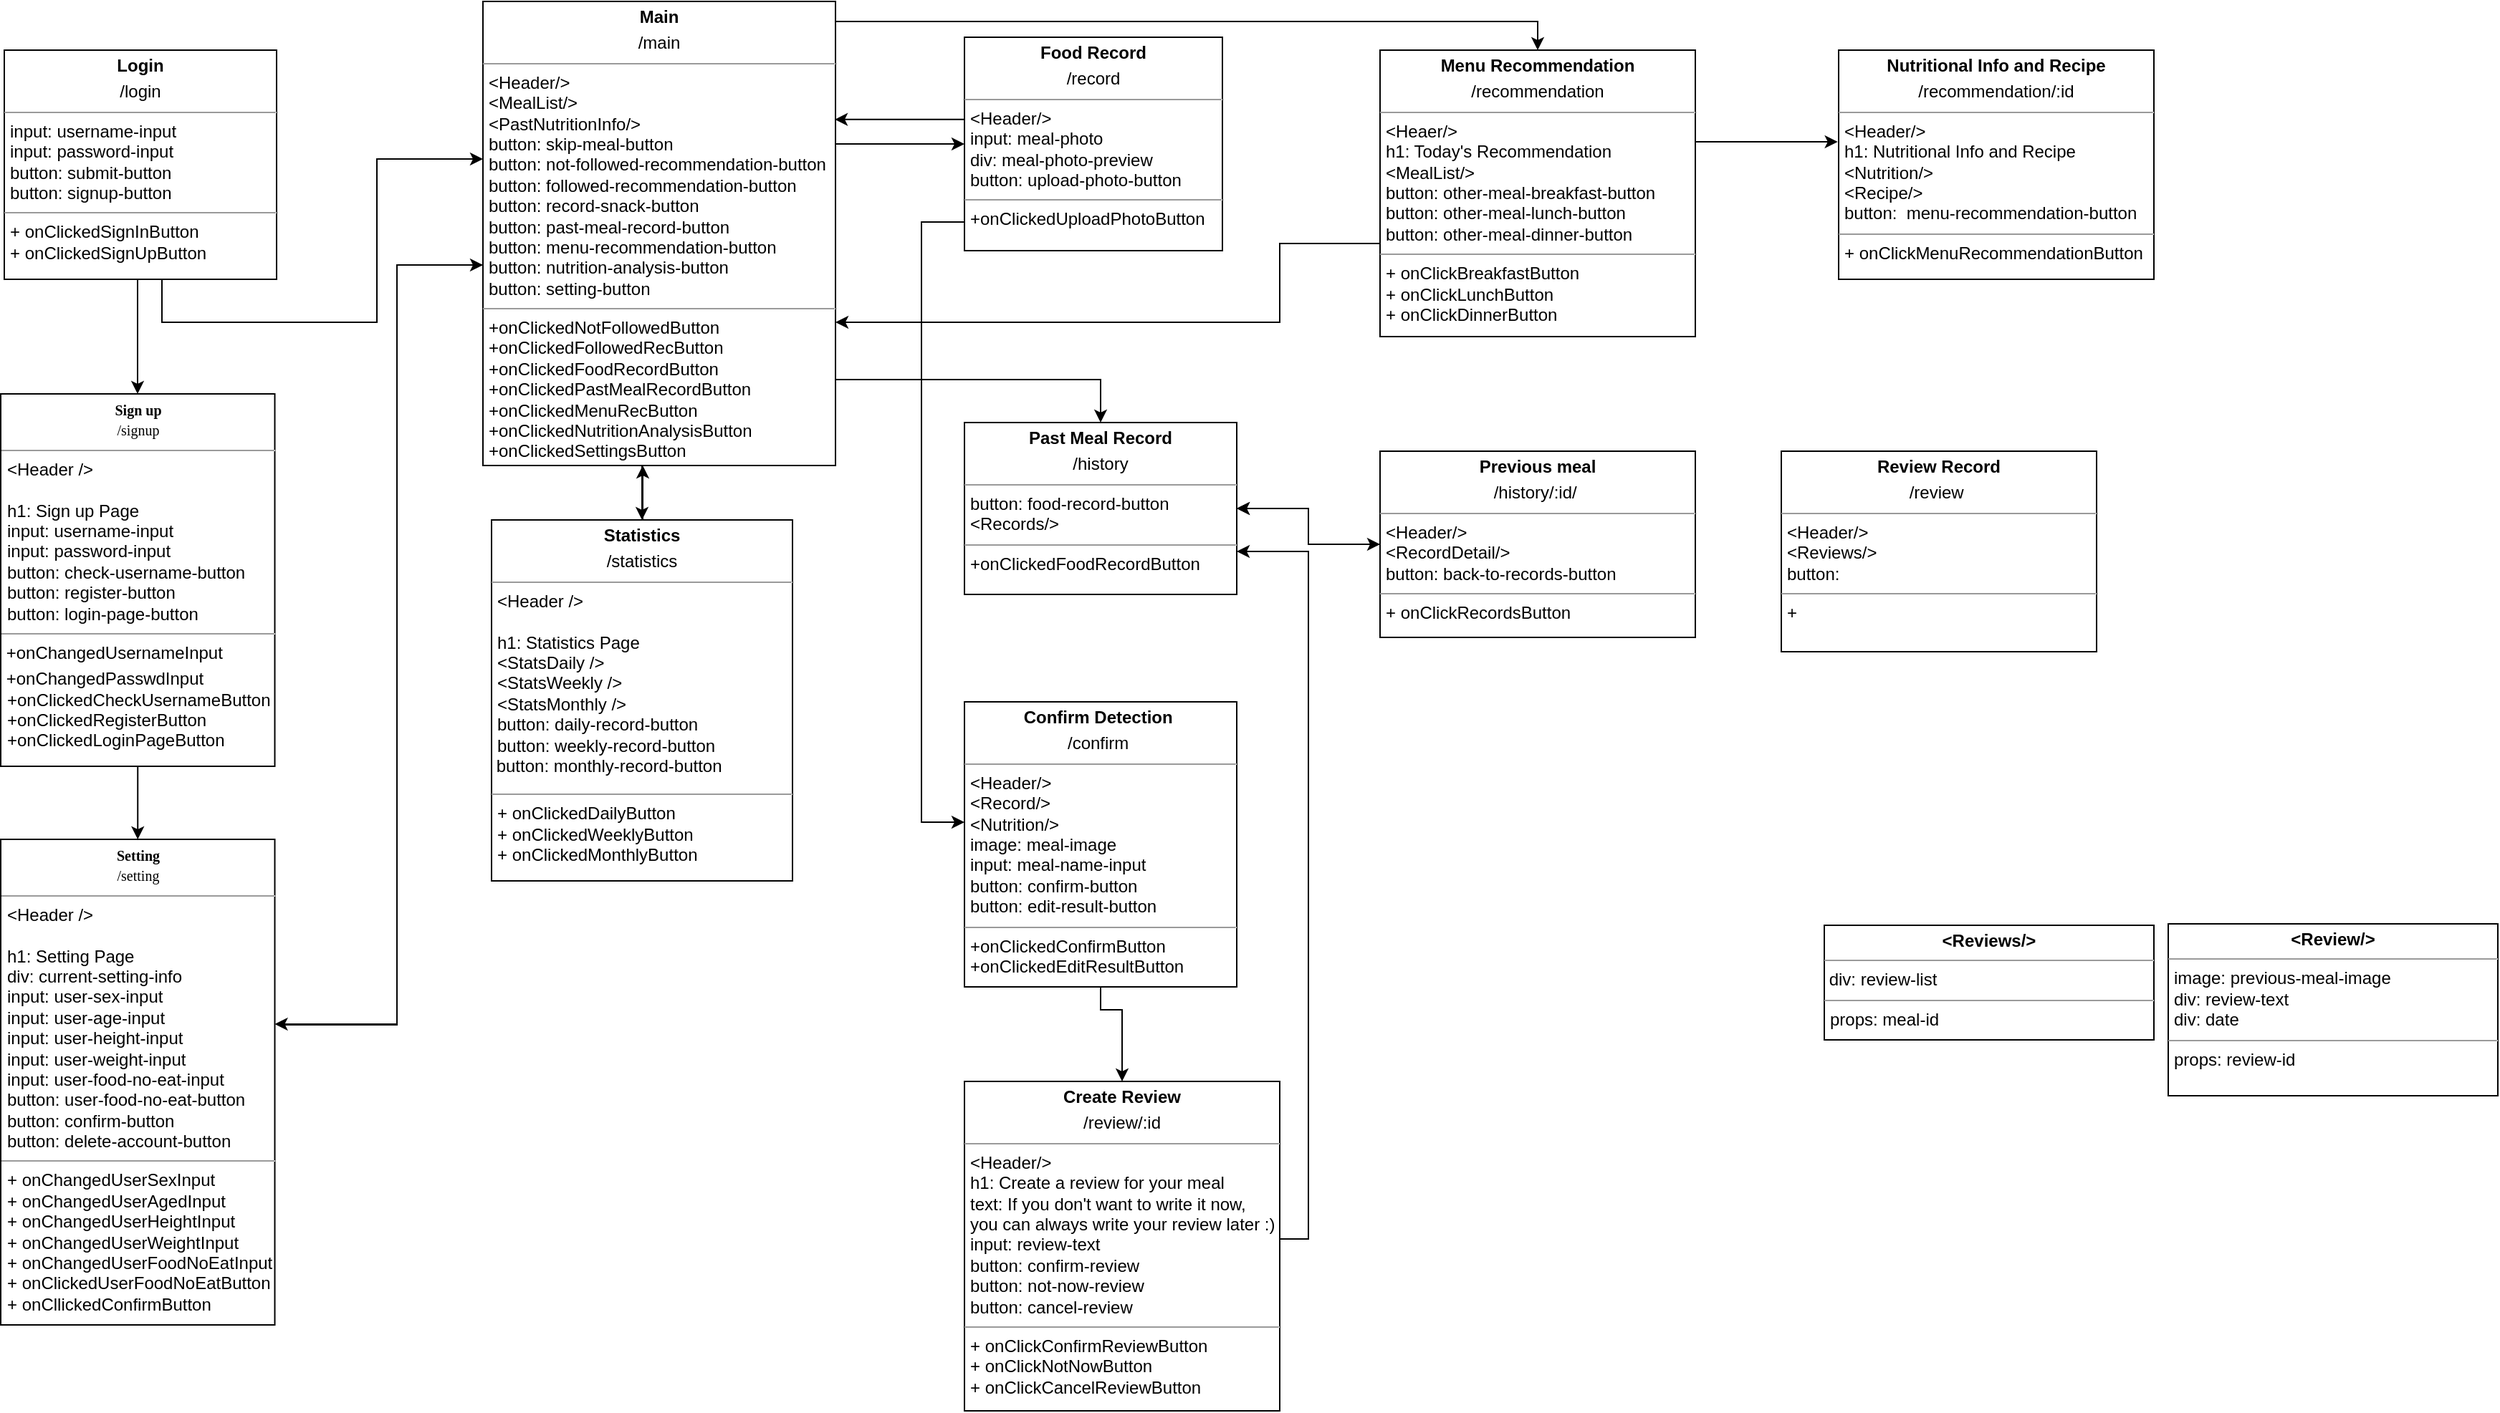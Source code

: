 <mxfile version="15.6.2" type="github">
  <diagram name="Page-1" id="c4acf3e9-155e-7222-9cf6-157b1a14988f">
    <mxGraphModel dx="1113" dy="1892" grid="1" gridSize="10" guides="1" tooltips="1" connect="1" arrows="1" fold="1" page="1" pageScale="1" pageWidth="1600" pageHeight="1200" background="none" math="0" shadow="0">
      <root>
        <mxCell id="0" />
        <mxCell id="1" parent="0" />
        <mxCell id="bxKK3A8rRiATeC3KXuF5-2" value="&lt;p style=&quot;margin: 4px 0px 0px ; text-align: center&quot;&gt;&lt;b&gt;Statistics&lt;/b&gt;&lt;/p&gt;&lt;p style=&quot;margin: 4px 0px 0px ; text-align: center&quot;&gt;/statistics&lt;/p&gt;&lt;hr size=&quot;1&quot;&gt;&lt;p style=&quot;text-align: justify ; margin: 0px 0px 0px 4px&quot;&gt;&amp;lt;Header /&amp;gt;&lt;br&gt;&lt;/p&gt;&lt;p style=&quot;text-align: justify ; margin: 0px 0px 0px 4px&quot;&gt;&lt;br&gt;&lt;/p&gt;&lt;p style=&quot;text-align: justify ; margin: 0px 0px 0px 4px&quot;&gt;h1: Statistics Page&lt;/p&gt;&lt;p style=&quot;text-align: justify ; margin: 0px 0px 0px 4px&quot;&gt;&amp;lt;StatsDaily /&amp;gt;&lt;/p&gt;&lt;p style=&quot;text-align: justify ; margin: 0px 0px 0px 4px&quot;&gt;&amp;lt;StatsWeekly /&amp;gt;&lt;/p&gt;&lt;p style=&quot;text-align: justify ; margin: 0px 0px 0px 4px&quot;&gt;&amp;lt;StatsMonthly /&amp;gt;&lt;/p&gt;&lt;p style=&quot;text-align: justify ; margin: 0px 0px 0px 4px&quot;&gt;button: daily-record-button&lt;/p&gt;&lt;p style=&quot;text-align: justify ; margin: 0px 0px 0px 4px&quot;&gt;&lt;span style=&quot;text-align: left&quot;&gt;button:&amp;nbsp;&lt;/span&gt;&lt;span style=&quot;text-align: left&quot;&gt;weekly-record-button&amp;nbsp;&lt;/span&gt;&lt;/p&gt;&lt;span style=&quot;text-align: left&quot;&gt;&lt;div style=&quot;text-align: justify&quot;&gt;&lt;span&gt;&amp;nbsp;button:&amp;nbsp;&lt;/span&gt;&lt;span&gt;monthly-record-button&lt;/span&gt;&lt;/div&gt;&lt;/span&gt;&lt;p&gt;&lt;/p&gt;&lt;hr size=&quot;1&quot; style=&quot;text-align: justify&quot;&gt;&lt;p style=&quot;text-align: justify ; margin: 0px 0px 0px 4px&quot;&gt;+ onClickedDailyButton&lt;/p&gt;&lt;p style=&quot;text-align: justify ; margin: 0px 0px 0px 4px&quot;&gt;+ onClickedWeeklyButton&lt;/p&gt;&lt;p style=&quot;text-align: justify ; margin: 0px 0px 0px 4px&quot;&gt;+ onClickedMonthlyButton&lt;/p&gt;" style="verticalAlign=top;align=left;overflow=fill;fontSize=12;fontFamily=Helvetica;html=1;rounded=0;shadow=0;comic=0;labelBackgroundColor=none;strokeWidth=1" parent="1" vertex="1">
          <mxGeometry x="380" y="-832" width="210" height="252" as="geometry" />
        </mxCell>
        <mxCell id="bxKK3A8rRiATeC3KXuF5-3" value="" style="edgeStyle=orthogonalEdgeStyle;rounded=0;orthogonalLoop=1;jettySize=auto;html=1;fontColor=#FFFFFF;entryX=-0.003;entryY=0.4;entryDx=0;entryDy=0;entryPerimeter=0;" parent="1" target="bxKK3A8rRiATeC3KXuF5-28" edge="1">
          <mxGeometry relative="1" as="geometry">
            <Array as="points">
              <mxPoint x="1210" y="-1096" />
            </Array>
            <mxPoint x="1210" y="-1104" as="sourcePoint" />
            <mxPoint x="1330" y="-1104" as="targetPoint" />
          </mxGeometry>
        </mxCell>
        <mxCell id="bxKK3A8rRiATeC3KXuF5-4" style="edgeStyle=orthogonalEdgeStyle;rounded=0;orthogonalLoop=1;jettySize=auto;html=1;exitX=0;exitY=0.75;exitDx=0;exitDy=0;fontColor=#FFFFFF;" parent="1" source="bxKK3A8rRiATeC3KXuF5-27" edge="1">
          <mxGeometry relative="1" as="geometry">
            <mxPoint x="1067.5" y="-980" as="sourcePoint" />
            <Array as="points">
              <mxPoint x="930" y="-1025" />
              <mxPoint x="930" y="-970" />
            </Array>
            <mxPoint x="620" y="-970" as="targetPoint" />
          </mxGeometry>
        </mxCell>
        <mxCell id="bxKK3A8rRiATeC3KXuF5-5" style="edgeStyle=orthogonalEdgeStyle;rounded=0;orthogonalLoop=1;jettySize=auto;html=1;" parent="1" source="bxKK3A8rRiATeC3KXuF5-9" target="bxKK3A8rRiATeC3KXuF5-21" edge="1">
          <mxGeometry relative="1" as="geometry">
            <Array as="points">
              <mxPoint x="314" y="-1010" />
              <mxPoint x="314" y="-480" />
            </Array>
            <mxPoint x="270" y="-460" as="targetPoint" />
          </mxGeometry>
        </mxCell>
        <mxCell id="bxKK3A8rRiATeC3KXuF5-6" style="edgeStyle=orthogonalEdgeStyle;rounded=0;orthogonalLoop=1;jettySize=auto;html=1;exitX=1;exitY=0.5;exitDx=0;exitDy=0;entryX=0;entryY=0.5;entryDx=0;entryDy=0;fontColor=#FFFFFF;" parent="1" source="bxKK3A8rRiATeC3KXuF5-9" target="bxKK3A8rRiATeC3KXuF5-15" edge="1">
          <mxGeometry relative="1" as="geometry">
            <Array as="points">
              <mxPoint x="570" y="-1080" />
            </Array>
          </mxGeometry>
        </mxCell>
        <mxCell id="bxKK3A8rRiATeC3KXuF5-7" style="edgeStyle=orthogonalEdgeStyle;rounded=0;orthogonalLoop=1;jettySize=auto;html=1;exitX=1;exitY=0.25;exitDx=0;exitDy=0;fontColor=#FFFFFF;" parent="1" source="bxKK3A8rRiATeC3KXuF5-9" edge="1">
          <mxGeometry relative="1" as="geometry">
            <mxPoint x="1110" y="-1160" as="targetPoint" />
            <Array as="points">
              <mxPoint x="570" y="-1100" />
              <mxPoint x="600" y="-1100" />
              <mxPoint x="600" y="-1180" />
              <mxPoint x="1110" y="-1180" />
              <mxPoint x="1110" y="-1160" />
            </Array>
          </mxGeometry>
        </mxCell>
        <mxCell id="bxKK3A8rRiATeC3KXuF5-8" style="edgeStyle=orthogonalEdgeStyle;rounded=0;orthogonalLoop=1;jettySize=auto;html=1;exitX=0.5;exitY=1;exitDx=0;exitDy=0;entryX=0.5;entryY=0;entryDx=0;entryDy=0;fontColor=#FFFFFF;" parent="1" source="bxKK3A8rRiATeC3KXuF5-9" target="bxKK3A8rRiATeC3KXuF5-2" edge="1">
          <mxGeometry relative="1" as="geometry" />
        </mxCell>
        <mxCell id="bxKK3A8rRiATeC3KXuF5-9" value="&lt;p style=&quot;margin: 0px ; margin-top: 4px ; text-align: center&quot;&gt;&lt;b&gt;Main&lt;/b&gt;&lt;/p&gt;&lt;p style=&quot;margin: 0px ; margin-top: 4px ; text-align: center&quot;&gt;/main&lt;/p&gt;&lt;hr size=&quot;1&quot;&gt;&lt;p style=&quot;margin: 0px ; margin-left: 4px&quot;&gt;&lt;span&gt;&amp;lt;Header/&amp;gt;&lt;/span&gt;&lt;/p&gt;&lt;p style=&quot;margin: 0px ; margin-left: 4px&quot;&gt;&lt;span&gt;&amp;lt;MealList/&amp;gt;&lt;/span&gt;&lt;br&gt;&lt;/p&gt;&lt;p style=&quot;margin: 0px ; margin-left: 4px&quot;&gt;&amp;lt;PastNutritionInfo/&amp;gt;&lt;/p&gt;&lt;p style=&quot;margin: 0px ; margin-left: 4px&quot;&gt;button: skip-meal-button&lt;/p&gt;&lt;p style=&quot;margin: 0px ; margin-left: 4px&quot;&gt;button: not-followed-recommendation-button&lt;/p&gt;&lt;p style=&quot;margin: 0px 0px 0px 4px&quot;&gt;button: followed-recommendation-button&lt;/p&gt;&lt;p style=&quot;margin: 0px ; margin-left: 4px&quot;&gt;&lt;span&gt;button: record-snack-button&lt;/span&gt;&lt;br&gt;&lt;/p&gt;&lt;p style=&quot;margin: 0px 0px 0px 4px&quot;&gt;button: past-meal-record-button&lt;/p&gt;&lt;p style=&quot;margin: 0px 0px 0px 4px&quot;&gt;button: menu-recommendation-button&lt;/p&gt;&lt;p style=&quot;margin: 0px 0px 0px 4px&quot;&gt;button: nutrition-analysis-button&lt;/p&gt;&lt;p style=&quot;margin: 0px 0px 0px 4px&quot;&gt;&lt;span&gt;button: setting-button&lt;/span&gt;&lt;br&gt;&lt;/p&gt;&lt;hr size=&quot;1&quot;&gt;&lt;p style=&quot;margin: 0px ; margin-left: 4px&quot;&gt;+onClickedNotFollowedButton&lt;/p&gt;&lt;p style=&quot;margin: 0px ; margin-left: 4px&quot;&gt;+onClickedFollowedRecButton&lt;br&gt;&lt;/p&gt;&lt;p style=&quot;margin: 0px ; margin-left: 4px&quot;&gt;+onClickedFoodRecordButton&lt;/p&gt;&lt;p style=&quot;margin: 0px 0px 0px 4px&quot;&gt;+onClickedPastMealRecordButton&lt;/p&gt;&lt;p style=&quot;margin: 0px ; margin-left: 4px&quot;&gt;+onClickedMenuRecButton&lt;/p&gt;&lt;p style=&quot;margin: 0px ; margin-left: 4px&quot;&gt;+onClickedNutritionAnalysisButton&lt;/p&gt;&lt;p style=&quot;margin: 0px ; margin-left: 4px&quot;&gt;&lt;span&gt;+onClickedSettingsButton&lt;/span&gt;&lt;br&gt;&lt;/p&gt;" style="verticalAlign=top;align=left;overflow=fill;fontSize=12;fontFamily=Helvetica;html=1;rounded=0;shadow=0;comic=0;labelBackgroundColor=none;strokeWidth=1" parent="1" vertex="1">
          <mxGeometry x="374" y="-1194" width="246" height="324" as="geometry" />
        </mxCell>
        <mxCell id="bxKK3A8rRiATeC3KXuF5-10" style="edgeStyle=orthogonalEdgeStyle;rounded=0;orthogonalLoop=1;jettySize=auto;html=1;" parent="1" source="bxKK3A8rRiATeC3KXuF5-12" target="bxKK3A8rRiATeC3KXuF5-20" edge="1">
          <mxGeometry relative="1" as="geometry">
            <Array as="points">
              <mxPoint x="133" y="-980" />
              <mxPoint x="133" y="-980" />
            </Array>
          </mxGeometry>
        </mxCell>
        <mxCell id="bxKK3A8rRiATeC3KXuF5-11" style="edgeStyle=orthogonalEdgeStyle;rounded=0;orthogonalLoop=1;jettySize=auto;html=1;" parent="1" source="bxKK3A8rRiATeC3KXuF5-12" target="bxKK3A8rRiATeC3KXuF5-9" edge="1">
          <mxGeometry relative="1" as="geometry">
            <Array as="points">
              <mxPoint x="150" y="-970" />
              <mxPoint x="300" y="-970" />
              <mxPoint x="300" y="-1084" />
            </Array>
            <mxPoint x="1070" y="-1050" as="targetPoint" />
          </mxGeometry>
        </mxCell>
        <mxCell id="bxKK3A8rRiATeC3KXuF5-12" value="&lt;p style=&quot;margin: 0px ; margin-top: 4px ; text-align: center&quot;&gt;&lt;b&gt;Login&lt;/b&gt;&lt;/p&gt;&lt;p style=&quot;margin: 0px ; margin-top: 4px ; text-align: center&quot;&gt;/login&lt;/p&gt;&lt;hr size=&quot;1&quot;&gt;&lt;p style=&quot;margin: 0px ; margin-left: 4px&quot;&gt;input: username-input&lt;/p&gt;&lt;p style=&quot;margin: 0px ; margin-left: 4px&quot;&gt;input: password-input&lt;/p&gt;&lt;p style=&quot;margin: 0px ; margin-left: 4px&quot;&gt;button: submit-button&lt;/p&gt;&lt;p style=&quot;margin: 0px ; margin-left: 4px&quot;&gt;button: signup-button&lt;/p&gt;&lt;hr size=&quot;1&quot;&gt;&lt;p style=&quot;margin: 0px ; margin-left: 4px&quot;&gt;+ onClickedSignInButton&lt;/p&gt;&lt;p style=&quot;margin: 0px ; margin-left: 4px&quot;&gt;+ onClickedSignUpButton&lt;/p&gt;" style="verticalAlign=top;align=left;overflow=fill;fontSize=12;fontFamily=Helvetica;html=1;rounded=0;shadow=0;comic=0;labelBackgroundColor=none;strokeWidth=1" parent="1" vertex="1">
          <mxGeometry x="40" y="-1160" width="190" height="160" as="geometry" />
        </mxCell>
        <mxCell id="bxKK3A8rRiATeC3KXuF5-13" style="edgeStyle=orthogonalEdgeStyle;rounded=0;orthogonalLoop=1;jettySize=auto;html=1;entryX=0.5;entryY=0;entryDx=0;entryDy=0;fontColor=#FFFFFF;" parent="1" source="bxKK3A8rRiATeC3KXuF5-9" target="bxKK3A8rRiATeC3KXuF5-17" edge="1">
          <mxGeometry relative="1" as="geometry">
            <Array as="points">
              <mxPoint x="805" y="-930" />
            </Array>
          </mxGeometry>
        </mxCell>
        <mxCell id="bxKK3A8rRiATeC3KXuF5-14" style="edgeStyle=orthogonalEdgeStyle;rounded=0;orthogonalLoop=1;jettySize=auto;html=1;exitX=0;exitY=0.75;exitDx=0;exitDy=0;fontColor=#FFFFFF;" parent="1" source="bxKK3A8rRiATeC3KXuF5-15" target="bxKK3A8rRiATeC3KXuF5-23" edge="1">
          <mxGeometry relative="1" as="geometry">
            <Array as="points">
              <mxPoint x="710" y="-1040" />
              <mxPoint x="680" y="-1040" />
              <mxPoint x="680" y="-621" />
              <mxPoint x="710" y="-621" />
            </Array>
          </mxGeometry>
        </mxCell>
        <mxCell id="bxKK3A8rRiATeC3KXuF5-15" value="&lt;p style=&quot;margin: 0px ; margin-top: 4px ; text-align: center&quot;&gt;&lt;b&gt;Food Record&lt;/b&gt;&lt;/p&gt;&lt;p style=&quot;margin: 0px ; margin-top: 4px ; text-align: center&quot;&gt;/record&lt;/p&gt;&lt;hr size=&quot;1&quot;&gt;&lt;p style=&quot;margin: 0px ; margin-left: 4px&quot;&gt;&lt;span&gt;&amp;lt;Header/&amp;gt;&lt;/span&gt;&lt;/p&gt;&lt;p style=&quot;margin: 0px ; margin-left: 4px&quot;&gt;&lt;span&gt;input: meal-photo&lt;/span&gt;&lt;/p&gt;&lt;p style=&quot;margin: 0px ; margin-left: 4px&quot;&gt;&lt;span&gt;div: meal-photo-preview&lt;/span&gt;&lt;/p&gt;&lt;p style=&quot;margin: 0px ; margin-left: 4px&quot;&gt;&lt;span&gt;button: upload-photo-button&lt;/span&gt;&lt;/p&gt;&lt;hr size=&quot;1&quot;&gt;&lt;p style=&quot;margin: 0px ; margin-left: 4px&quot;&gt;&lt;span&gt;+onClickedUploadPhotoButton&lt;/span&gt;&lt;br&gt;&lt;/p&gt;&lt;p style=&quot;margin: 0px ; margin-left: 4px&quot;&gt;&lt;br&gt;&lt;/p&gt;" style="verticalAlign=top;align=left;overflow=fill;fontSize=12;fontFamily=Helvetica;html=1;rounded=0;shadow=0;comic=0;labelBackgroundColor=none;strokeWidth=1" parent="1" vertex="1">
          <mxGeometry x="710" y="-1169" width="180" height="149" as="geometry" />
        </mxCell>
        <mxCell id="bxKK3A8rRiATeC3KXuF5-16" style="edgeStyle=orthogonalEdgeStyle;rounded=0;orthogonalLoop=1;jettySize=auto;html=1;" parent="1" source="bxKK3A8rRiATeC3KXuF5-17" target="bxKK3A8rRiATeC3KXuF5-30" edge="1">
          <mxGeometry relative="1" as="geometry" />
        </mxCell>
        <mxCell id="bxKK3A8rRiATeC3KXuF5-17" value="&lt;p style=&quot;margin: 0px ; margin-top: 4px ; text-align: center&quot;&gt;&lt;b&gt;Past Meal Record&lt;/b&gt;&lt;/p&gt;&lt;p style=&quot;margin: 0px ; margin-top: 4px ; text-align: center&quot;&gt;/history&lt;/p&gt;&lt;hr size=&quot;1&quot;&gt;&lt;p style=&quot;margin: 0px 0px 0px 4px&quot;&gt;button: food-record-button&lt;/p&gt;&lt;p style=&quot;margin: 0px 0px 0px 4px&quot;&gt;&amp;lt;Records/&amp;gt;&lt;/p&gt;&lt;hr size=&quot;1&quot;&gt;&lt;p style=&quot;margin: 0px ; margin-left: 4px&quot;&gt;+onClickedFoodRecordButton&lt;/p&gt;" style="verticalAlign=top;align=left;overflow=fill;fontSize=12;fontFamily=Helvetica;html=1;rounded=0;shadow=0;comic=0;labelBackgroundColor=none;strokeWidth=1" parent="1" vertex="1">
          <mxGeometry x="710" y="-900" width="190" height="120" as="geometry" />
        </mxCell>
        <mxCell id="bxKK3A8rRiATeC3KXuF5-18" style="edgeStyle=orthogonalEdgeStyle;rounded=0;orthogonalLoop=1;jettySize=auto;html=1;" parent="1" source="bxKK3A8rRiATeC3KXuF5-30" target="bxKK3A8rRiATeC3KXuF5-17" edge="1">
          <mxGeometry relative="1" as="geometry">
            <mxPoint x="1015" y="-789" as="sourcePoint" />
          </mxGeometry>
        </mxCell>
        <mxCell id="bxKK3A8rRiATeC3KXuF5-19" style="edgeStyle=orthogonalEdgeStyle;rounded=0;orthogonalLoop=1;jettySize=auto;html=1;" parent="1" source="bxKK3A8rRiATeC3KXuF5-20" target="bxKK3A8rRiATeC3KXuF5-21" edge="1">
          <mxGeometry relative="1" as="geometry" />
        </mxCell>
        <mxCell id="bxKK3A8rRiATeC3KXuF5-20" value="&lt;p style=&quot;margin: 4px 0px 0px ; text-align: center&quot;&gt;&lt;b style=&quot;font-family: &amp;#34;verdana&amp;#34; ; font-size: 10px&quot;&gt;Sign up&lt;/b&gt;&lt;br style=&quot;font-family: &amp;#34;verdana&amp;#34; ; font-size: 10px&quot;&gt;&lt;span style=&quot;font-family: &amp;#34;verdana&amp;#34; ; font-size: 10px&quot;&gt;/signup&lt;/span&gt;&lt;br&gt;&lt;/p&gt;&lt;hr size=&quot;1&quot;&gt;&lt;p style=&quot;text-align: justify ; margin: 0px 0px 0px 4px&quot;&gt;&amp;lt;Header /&amp;gt;&lt;/p&gt;&lt;p style=&quot;text-align: justify ; margin: 0px 0px 0px 4px&quot;&gt;&lt;br&gt;&lt;/p&gt;&lt;p style=&quot;text-align: justify ; margin: 0px 0px 0px 4px&quot;&gt;h1: Sign up Page&lt;/p&gt;&lt;p style=&quot;text-align: justify ; margin: 0px 0px 0px 4px&quot;&gt;input: username-input&lt;/p&gt;&lt;p style=&quot;text-align: justify ; margin: 0px 0px 0px 4px&quot;&gt;input: password-input&lt;/p&gt;&lt;p style=&quot;text-align: justify ; margin: 0px 0px 0px 4px&quot;&gt;button: check-username-button&lt;/p&gt;&lt;p style=&quot;text-align: justify ; margin: 0px 0px 0px 4px&quot;&gt;button: register-button&lt;/p&gt;&lt;p style=&quot;text-align: justify ; margin: 0px 0px 0px 4px&quot;&gt;button: login-page-button&lt;/p&gt;&lt;hr size=&quot;1&quot; style=&quot;text-align: justify&quot;&gt;&lt;p style=&quot;text-align: justify ; margin: 4px 0px 0px&quot;&gt;&lt;span&gt;&amp;nbsp;+onChangedUsernameInput&lt;/span&gt;&lt;br&gt;&lt;/p&gt;&lt;p style=&quot;text-align: justify ; margin: 4px 0px 0px&quot;&gt;&lt;span&gt;&amp;nbsp;+onChangedPasswdInput&lt;/span&gt;&lt;/p&gt;&lt;p style=&quot;text-align: justify ; margin: 0px 0px 0px 4px&quot;&gt;+onClickedCheckUsernameButton&lt;/p&gt;&lt;p style=&quot;text-align: justify ; margin: 0px 0px 0px 4px&quot;&gt;+onClickedRegisterButton&lt;/p&gt;&lt;p style=&quot;text-align: justify ; margin: 0px 0px 0px 4px&quot;&gt;+onClickedLoginPageButton&lt;/p&gt;" style="verticalAlign=top;align=left;overflow=fill;fontSize=12;fontFamily=Helvetica;html=1;" parent="1" vertex="1">
          <mxGeometry x="37.5" y="-920" width="191.25" height="260" as="geometry" />
        </mxCell>
        <mxCell id="bxKK3A8rRiATeC3KXuF5-21" value="&lt;p style=&quot;margin: 4px 0px 0px ; text-align: center&quot;&gt;&lt;b style=&quot;font-family: &amp;#34;verdana&amp;#34; ; font-size: 10px&quot;&gt;Setting&lt;/b&gt;&lt;br style=&quot;font-family: &amp;#34;verdana&amp;#34; ; font-size: 10px&quot;&gt;&lt;span style=&quot;font-family: &amp;#34;verdana&amp;#34; ; font-size: 10px&quot;&gt;/setting&lt;/span&gt;&lt;br&gt;&lt;/p&gt;&lt;hr size=&quot;1&quot;&gt;&lt;p style=&quot;margin: 0px 0px 0px 4px&quot;&gt;&amp;lt;Header /&amp;gt;&lt;br&gt;&lt;/p&gt;&lt;p style=&quot;margin: 0px 0px 0px 4px&quot;&gt;&lt;br&gt;&lt;/p&gt;&lt;p style=&quot;margin: 0px 0px 0px 4px&quot;&gt;h1: Setting Page&lt;/p&gt;&lt;p style=&quot;margin: 0px 0px 0px 4px&quot;&gt;div: current-setting-info&lt;/p&gt;&lt;p style=&quot;margin: 0px 0px 0px 4px&quot;&gt;input: user-sex-input&lt;/p&gt;&lt;p style=&quot;margin: 0px 0px 0px 4px&quot;&gt;input: user-age-input&lt;/p&gt;&lt;p style=&quot;margin: 0px 0px 0px 4px&quot;&gt;input: user-height-input&lt;/p&gt;&lt;p style=&quot;margin: 0px 0px 0px 4px&quot;&gt;input: user-weight-input&lt;/p&gt;&lt;p style=&quot;margin: 0px 0px 0px 4px&quot;&gt;input: user-food-no-eat-input&lt;br&gt;&lt;/p&gt;&lt;p style=&quot;margin: 0px 0px 0px 4px&quot;&gt;button: user-food-no-eat-button&lt;/p&gt;&lt;p style=&quot;margin: 0px 0px 0px 4px&quot;&gt;button: confirm-button&lt;br&gt;&lt;/p&gt;&lt;p style=&quot;margin: 0px 0px 0px 4px&quot;&gt;button: delete-account-button&lt;/p&gt;&lt;hr size=&quot;1&quot;&gt;&lt;p style=&quot;margin: 0px 0px 0px 4px&quot;&gt;+ onChangedUserSexInput&lt;/p&gt;&lt;p style=&quot;margin: 0px 0px 0px 4px&quot;&gt;+ onChangedUserAgedInput&lt;/p&gt;&lt;p style=&quot;margin: 0px 0px 0px 4px&quot;&gt;+ onChangedUserHeightInput&lt;/p&gt;&lt;p style=&quot;margin: 0px 0px 0px 4px&quot;&gt;+ onChangedUserWeightInput&lt;/p&gt;&lt;p style=&quot;margin: 0px 0px 0px 4px&quot;&gt;+ onChangedUserFoodNoEatInput&lt;/p&gt;&lt;p style=&quot;margin: 0px 0px 0px 4px&quot;&gt;+ onClickedUserFoodNoEatButton&lt;/p&gt;&lt;p style=&quot;margin: 0px 0px 0px 4px&quot;&gt;+ onCllickedConfirmButton&lt;/p&gt;" style="verticalAlign=top;align=left;overflow=fill;fontSize=12;fontFamily=Helvetica;html=1;" parent="1" vertex="1">
          <mxGeometry x="37.5" y="-609" width="191.25" height="339" as="geometry" />
        </mxCell>
        <mxCell id="_MN3SdQh-A93I4YFqN-j-5" style="edgeStyle=orthogonalEdgeStyle;rounded=0;orthogonalLoop=1;jettySize=auto;html=1;exitX=0.5;exitY=1;exitDx=0;exitDy=0;entryX=0.5;entryY=0;entryDx=0;entryDy=0;" parent="1" source="bxKK3A8rRiATeC3KXuF5-23" target="_MN3SdQh-A93I4YFqN-j-4" edge="1">
          <mxGeometry relative="1" as="geometry">
            <Array as="points">
              <mxPoint x="820" y="-490" />
            </Array>
          </mxGeometry>
        </mxCell>
        <mxCell id="bxKK3A8rRiATeC3KXuF5-23" value="&lt;p style=&quot;margin: 0px ; margin-top: 4px ; text-align: center&quot;&gt;&lt;b&gt;Confirm Detection&amp;nbsp;&lt;/b&gt;&lt;/p&gt;&lt;p style=&quot;margin: 0px ; margin-top: 4px ; text-align: center&quot;&gt;/confirm&lt;b&gt;&amp;nbsp;&lt;/b&gt;&lt;/p&gt;&lt;hr size=&quot;1&quot;&gt;&lt;p style=&quot;margin: 0px ; margin-left: 4px&quot;&gt;&amp;lt;Header/&amp;gt;&lt;/p&gt;&lt;p style=&quot;margin: 0px ; margin-left: 4px&quot;&gt;&amp;lt;Record/&amp;gt;&lt;/p&gt;&lt;p style=&quot;margin: 0px ; margin-left: 4px&quot;&gt;&amp;lt;Nutrition/&amp;gt;&lt;/p&gt;&lt;p style=&quot;margin: 0px ; margin-left: 4px&quot;&gt;image: meal-image&lt;/p&gt;&lt;p style=&quot;margin: 0px ; margin-left: 4px&quot;&gt;input: meal-name-input&lt;/p&gt;&lt;p style=&quot;margin: 0px ; margin-left: 4px&quot;&gt;&lt;span&gt;button: confirm-button&lt;/span&gt;&lt;br&gt;&lt;/p&gt;&lt;p style=&quot;margin: 0px ; margin-left: 4px&quot;&gt;button: edit-result-button&lt;/p&gt;&lt;hr size=&quot;1&quot;&gt;&lt;p style=&quot;margin: 0px ; margin-left: 4px&quot;&gt;+onClickedConfirmButton&lt;/p&gt;&lt;p style=&quot;margin: 0px ; margin-left: 4px&quot;&gt;+onClickedEditResultButton&lt;/p&gt;&lt;p style=&quot;margin: 0px ; margin-left: 4px&quot;&gt;&lt;br&gt;&lt;/p&gt;&lt;p style=&quot;margin: 0px ; margin-left: 4px&quot;&gt;&lt;br&gt;&lt;/p&gt;" style="verticalAlign=top;align=left;overflow=fill;fontSize=12;fontFamily=Helvetica;html=1;" parent="1" vertex="1">
          <mxGeometry x="710" y="-705" width="190" height="199" as="geometry" />
        </mxCell>
        <mxCell id="bxKK3A8rRiATeC3KXuF5-27" value="&lt;p style=&quot;margin: 0px ; margin-top: 4px ; text-align: center&quot;&gt;&lt;b&gt;Menu Recommendation&lt;/b&gt;&lt;/p&gt;&lt;p style=&quot;margin: 0px ; margin-top: 4px ; text-align: center&quot;&gt;/recommendation&lt;/p&gt;&lt;hr size=&quot;1&quot;&gt;&lt;p style=&quot;margin: 0px 0px 0px 4px&quot;&gt;&amp;lt;Heaer/&amp;gt;&lt;/p&gt;&lt;p style=&quot;margin: 0px 0px 0px 4px&quot;&gt;h1: Today&#39;s Recommendation&lt;/p&gt;&lt;p style=&quot;margin: 0px 0px 0px 4px&quot;&gt;&amp;lt;MealList/&amp;gt;&lt;/p&gt;&lt;p style=&quot;margin: 0px 0px 0px 4px&quot;&gt;button:&amp;nbsp;other-meal-breakfast-button&lt;/p&gt;&lt;p style=&quot;margin: 0px 0px 0px 4px&quot;&gt;button: other-meal-lunch-button&lt;/p&gt;&lt;p style=&quot;margin: 0px 0px 0px 4px&quot;&gt;button: other-meal-dinner-button&lt;br&gt;&lt;/p&gt;&lt;hr size=&quot;1&quot;&gt;&lt;p style=&quot;margin: 0px 0px 0px 4px&quot;&gt;+ onClickBreakfastButton&lt;br&gt;+ onClickLunchButton&lt;/p&gt;&lt;p style=&quot;margin: 0px 0px 0px 4px&quot;&gt;+ onClickDinnerButton&lt;/p&gt;" style="verticalAlign=top;align=left;overflow=fill;fontSize=12;fontFamily=Helvetica;html=1;rounded=0;shadow=0;comic=0;labelBackgroundColor=none;strokeWidth=1" parent="1" vertex="1">
          <mxGeometry x="1000" y="-1160" width="220" height="200" as="geometry" />
        </mxCell>
        <mxCell id="bxKK3A8rRiATeC3KXuF5-28" value="&lt;p style=&quot;margin: 0px ; margin-top: 4px ; text-align: center&quot;&gt;&lt;b&gt;Nutritional Info and Recipe&lt;/b&gt;&lt;/p&gt;&lt;p style=&quot;margin: 0px ; margin-top: 4px ; text-align: center&quot;&gt;/recommendation/:id&lt;/p&gt;&lt;hr size=&quot;1&quot;&gt;&lt;p style=&quot;margin: 0px 0px 0px 4px&quot;&gt;&amp;lt;Header/&amp;gt;&lt;/p&gt;&lt;p style=&quot;margin: 0px 0px 0px 4px&quot;&gt;h1: Nutritional Info and Recipe&lt;/p&gt;&lt;p style=&quot;margin: 0px 0px 0px 4px&quot;&gt;&amp;lt;Nutrition/&amp;gt;&lt;/p&gt;&lt;p style=&quot;margin: 0px 0px 0px 4px&quot;&gt;&amp;lt;Recipe/&amp;gt;&lt;/p&gt;&lt;p style=&quot;margin: 0px 0px 0px 4px&quot;&gt;button:&amp;nbsp;&amp;nbsp;&lt;span style=&quot;text-align: center&quot;&gt;menu-recommendation-button&lt;/span&gt;&lt;/p&gt;&lt;hr size=&quot;1&quot;&gt;&lt;p style=&quot;margin: 0px 0px 0px 4px&quot;&gt;+ onClickMenuRecommendationButton&lt;/p&gt;" style="verticalAlign=top;align=left;overflow=fill;fontSize=12;fontFamily=Helvetica;html=1;rounded=0;shadow=0;comic=0;labelBackgroundColor=none;strokeWidth=1" parent="1" vertex="1">
          <mxGeometry x="1320" y="-1160" width="220" height="160" as="geometry" />
        </mxCell>
        <mxCell id="bxKK3A8rRiATeC3KXuF5-29" style="edgeStyle=orthogonalEdgeStyle;rounded=0;orthogonalLoop=1;jettySize=auto;html=1;" parent="1" source="bxKK3A8rRiATeC3KXuF5-30" target="bxKK3A8rRiATeC3KXuF5-17" edge="1">
          <mxGeometry relative="1" as="geometry" />
        </mxCell>
        <mxCell id="bxKK3A8rRiATeC3KXuF5-30" value="&lt;p style=&quot;margin: 0px ; margin-top: 4px ; text-align: center&quot;&gt;&lt;b&gt;Previous meal&lt;/b&gt;&lt;/p&gt;&lt;p style=&quot;margin: 0px ; margin-top: 4px ; text-align: center&quot;&gt;/history/:id/&lt;b&gt;&amp;nbsp;&lt;/b&gt;&lt;/p&gt;&lt;hr size=&quot;1&quot;&gt;&lt;p style=&quot;margin: 0px ; margin-left: 4px&quot;&gt;&amp;lt;Header/&amp;gt;&lt;/p&gt;&lt;p style=&quot;margin: 0px ; margin-left: 4px&quot;&gt;&amp;lt;RecordDetail/&amp;gt;&lt;/p&gt;&lt;p style=&quot;margin: 0px ; margin-left: 4px&quot;&gt;button: back-to-records-button&lt;/p&gt;&lt;hr size=&quot;1&quot;&gt;&lt;p style=&quot;margin: 0px ; margin-left: 4px&quot;&gt;+ onClickRecordsButton&lt;/p&gt;" style="verticalAlign=top;align=left;overflow=fill;fontSize=12;fontFamily=Helvetica;html=1;" parent="1" vertex="1">
          <mxGeometry x="1000" y="-880" width="220" height="130" as="geometry" />
        </mxCell>
        <mxCell id="bxKK3A8rRiATeC3KXuF5-31" value="" style="endArrow=classic;html=1;rounded=0;edgeStyle=orthogonalEdgeStyle;" parent="1" target="bxKK3A8rRiATeC3KXuF5-9" edge="1">
          <mxGeometry width="50" height="50" relative="1" as="geometry">
            <mxPoint x="232.75" y="-479.5" as="sourcePoint" />
            <mxPoint x="378" y="-1010" as="targetPoint" />
            <Array as="points">
              <mxPoint x="314" y="-479" />
              <mxPoint x="314" y="-1010" />
            </Array>
          </mxGeometry>
        </mxCell>
        <mxCell id="bxKK3A8rRiATeC3KXuF5-33" style="edgeStyle=orthogonalEdgeStyle;rounded=0;orthogonalLoop=1;jettySize=auto;html=1;exitX=0.25;exitY=0;exitDx=0;exitDy=0;entryX=0.25;entryY=1;entryDx=0;entryDy=0;fontColor=#FFFFFF;" parent="1" edge="1">
          <mxGeometry relative="1" as="geometry">
            <mxPoint x="482.5" y="-832" as="sourcePoint" />
            <mxPoint x="485.5" y="-870" as="targetPoint" />
          </mxGeometry>
        </mxCell>
        <mxCell id="bxKK3A8rRiATeC3KXuF5-34" style="edgeStyle=orthogonalEdgeStyle;rounded=0;orthogonalLoop=1;jettySize=auto;html=1;exitX=0;exitY=0.25;exitDx=0;exitDy=0;entryX=0.998;entryY=0.208;entryDx=0;entryDy=0;fontColor=#FFFFFF;entryPerimeter=0;" parent="1" edge="1">
          <mxGeometry relative="1" as="geometry">
            <Array as="points">
              <mxPoint x="710" y="-1112" />
            </Array>
            <mxPoint x="710" y="-1114.25" as="sourcePoint" />
            <mxPoint x="619.508" y="-1111.608" as="targetPoint" />
          </mxGeometry>
        </mxCell>
        <mxCell id="_MN3SdQh-A93I4YFqN-j-7" style="edgeStyle=orthogonalEdgeStyle;rounded=0;orthogonalLoop=1;jettySize=auto;html=1;exitX=1;exitY=0.5;exitDx=0;exitDy=0;entryX=1;entryY=0.75;entryDx=0;entryDy=0;" parent="1" source="_MN3SdQh-A93I4YFqN-j-4" target="bxKK3A8rRiATeC3KXuF5-17" edge="1">
          <mxGeometry relative="1" as="geometry">
            <Array as="points">
              <mxPoint x="930" y="-330" />
              <mxPoint x="950" y="-330" />
              <mxPoint x="950" y="-810" />
            </Array>
          </mxGeometry>
        </mxCell>
        <mxCell id="SU1IMiEjijja4-XXWl47-1" value="&lt;p style=&quot;margin: 0px ; margin-top: 4px ; text-align: center&quot;&gt;&lt;b&gt;Create Review&amp;nbsp;&lt;/b&gt;&lt;/p&gt;&lt;p style=&quot;margin: 0px ; margin-top: 4px ; text-align: center&quot;&gt;/review/:id&lt;b&gt;&amp;nbsp;&lt;/b&gt;&lt;/p&gt;&lt;hr size=&quot;1&quot;&gt;&lt;p style=&quot;margin: 0px 0px 0px 4px&quot;&gt;h1: Create a review for your meal&lt;/p&gt;&lt;p style=&quot;margin: 0px 0px 0px 4px&quot;&gt;text: If you don&#39;t want to write it now,&amp;nbsp;&lt;/p&gt;&lt;p style=&quot;margin: 0px 0px 0px 4px&quot;&gt;you can always write your review :)&lt;/p&gt;&lt;p style=&quot;margin: 0px 0px 0px 4px&quot;&gt;input: review-text&lt;/p&gt;&lt;p style=&quot;margin: 0px 0px 0px 4px&quot;&gt;button: confirm-review&lt;/p&gt;&lt;p style=&quot;margin: 0px 0px 0px 4px&quot;&gt;button: not-now-review&lt;/p&gt;&lt;p style=&quot;margin: 0px 0px 0px 4px&quot;&gt;button: cancel-review&lt;/p&gt;&lt;hr size=&quot;1&quot;&gt;&lt;p style=&quot;margin: 0px 0px 0px 4px&quot;&gt;+ onClickConfirmReviewButton&lt;br&gt;+ onClickNotNowButton&lt;/p&gt;&lt;p style=&quot;margin: 0px 0px 0px 4px&quot;&gt;+ onClickCancelReviewButton&lt;/p&gt;&lt;p style=&quot;margin: 0px ; margin-left: 4px&quot;&gt;&lt;br&gt;&lt;/p&gt;&lt;p style=&quot;margin: 0px ; margin-left: 4px&quot;&gt;&lt;br&gt;&lt;/p&gt;" style="verticalAlign=top;align=left;overflow=fill;fontSize=12;fontFamily=Helvetica;html=1;" parent="1" vertex="1">
          <mxGeometry x="710" y="-430" width="200" height="220" as="geometry" />
        </mxCell>
        <mxCell id="_MN3SdQh-A93I4YFqN-j-4" value="&lt;p style=&quot;margin: 0px ; margin-top: 4px ; text-align: center&quot;&gt;&lt;b&gt;Create Review&lt;/b&gt;&lt;/p&gt;&lt;p style=&quot;margin: 0px ; margin-top: 4px ; text-align: center&quot;&gt;/review/:id&lt;/p&gt;&lt;hr size=&quot;1&quot;&gt;&lt;p style=&quot;margin: 0px ; margin-left: 4px&quot;&gt;&amp;lt;Header/&amp;gt;&lt;/p&gt;&lt;p style=&quot;margin: 0px ; margin-left: 4px&quot;&gt;h1: Create a review for your meal&lt;/p&gt;&lt;p style=&quot;margin: 0px ; margin-left: 4px&quot;&gt;text: If you don&#39;t want to write it now,&amp;nbsp;&lt;/p&gt;&lt;p style=&quot;margin: 0px ; margin-left: 4px&quot;&gt;you can always write your review later :)&lt;/p&gt;&lt;p style=&quot;margin: 0px ; margin-left: 4px&quot;&gt;input: review-text&lt;/p&gt;&lt;p style=&quot;margin: 0px ; margin-left: 4px&quot;&gt;button: confirm-review&lt;/p&gt;&lt;p style=&quot;margin: 0px 0px 0px 4px&quot;&gt;button: not-now-review&lt;/p&gt;&lt;p style=&quot;margin: 0px 0px 0px 4px&quot;&gt;button: cancel-review&lt;br&gt;&lt;/p&gt;&lt;hr size=&quot;1&quot;&gt;&lt;p style=&quot;margin: 0px ; margin-left: 4px&quot;&gt;+ onClickConfirmReviewButton&lt;br&gt;+ onClickNotNowButton&lt;/p&gt;&lt;p style=&quot;margin: 0px ; margin-left: 4px&quot;&gt;+ onClickCancelReviewButton&lt;/p&gt;" style="verticalAlign=top;align=left;overflow=fill;fontSize=12;fontFamily=Helvetica;html=1;rounded=0;shadow=0;comic=0;labelBackgroundColor=none;strokeWidth=1" parent="1" vertex="1">
          <mxGeometry x="710" y="-440" width="220" height="230" as="geometry" />
        </mxCell>
        <mxCell id="2MgVh76FHM7zjbebKPOH-1" value="&lt;p style=&quot;margin: 0px ; margin-top: 4px ; text-align: center&quot;&gt;&lt;b&gt;Review Record&lt;/b&gt;&lt;/p&gt;&lt;p style=&quot;margin: 0px ; margin-top: 4px ; text-align: center&quot;&gt;/review&lt;b&gt;&amp;nbsp;&lt;/b&gt;&lt;/p&gt;&lt;hr size=&quot;1&quot;&gt;&lt;p style=&quot;margin: 0px ; margin-left: 4px&quot;&gt;&amp;lt;Header/&amp;gt;&lt;/p&gt;&lt;p style=&quot;margin: 0px ; margin-left: 4px&quot;&gt;&amp;lt;Reviews/&amp;gt;&lt;/p&gt;&lt;p style=&quot;margin: 0px ; margin-left: 4px&quot;&gt;&lt;span&gt;button:&amp;nbsp;&lt;/span&gt;&lt;br&gt;&lt;/p&gt;&lt;hr size=&quot;1&quot;&gt;&lt;p style=&quot;margin: 0px ; margin-left: 4px&quot;&gt;+&lt;/p&gt;" style="verticalAlign=top;align=left;overflow=fill;fontSize=12;fontFamily=Helvetica;html=1;" vertex="1" parent="1">
          <mxGeometry x="1280" y="-880" width="220" height="140" as="geometry" />
        </mxCell>
        <mxCell id="2MgVh76FHM7zjbebKPOH-2" value="&lt;p style=&quot;margin: 0px ; margin-top: 4px ; text-align: center&quot;&gt;&lt;b&gt;&amp;lt;Reviews/&amp;gt;&lt;/b&gt;&lt;/p&gt;&lt;hr size=&quot;1&quot;&gt;&amp;nbsp;div: review-list&lt;br&gt;&lt;hr size=&quot;1&quot;&gt;&lt;p style=&quot;margin: 0px ; margin-left: 4px&quot;&gt;&lt;span&gt;props: meal-id&lt;/span&gt;&lt;br&gt;&lt;/p&gt;" style="verticalAlign=top;align=left;overflow=fill;fontSize=12;fontFamily=Helvetica;html=1;rounded=0;shadow=0;comic=0;labelBackgroundColor=none;strokeWidth=1" vertex="1" parent="1">
          <mxGeometry x="1310" y="-549" width="230" height="80" as="geometry" />
        </mxCell>
        <mxCell id="2MgVh76FHM7zjbebKPOH-3" value="&lt;p style=&quot;margin: 0px ; margin-top: 4px ; text-align: center&quot;&gt;&lt;b&gt;&amp;lt;Review/&amp;gt;&lt;/b&gt;&lt;/p&gt;&lt;hr size=&quot;1&quot;&gt;&lt;p style=&quot;margin: 0px ; margin-left: 4px&quot;&gt;&lt;span&gt;image: previous-meal-image&lt;/span&gt;&lt;br&gt;&lt;/p&gt;&lt;p style=&quot;margin: 0px ; margin-left: 4px&quot;&gt;div: review-text&lt;/p&gt;&lt;p style=&quot;margin: 0px ; margin-left: 4px&quot;&gt;div: date&lt;/p&gt;&lt;hr size=&quot;1&quot;&gt;&lt;p style=&quot;margin: 0px ; margin-left: 4px&quot;&gt;props: review-id&lt;br&gt;&lt;/p&gt;&lt;p style=&quot;margin: 0px ; margin-left: 4px&quot;&gt;&lt;br&gt;&lt;/p&gt;" style="verticalAlign=top;align=left;overflow=fill;fontSize=12;fontFamily=Helvetica;html=1;rounded=0;shadow=0;comic=0;labelBackgroundColor=none;strokeWidth=1" vertex="1" parent="1">
          <mxGeometry x="1550" y="-550" width="230" height="120" as="geometry" />
        </mxCell>
      </root>
    </mxGraphModel>
  </diagram>
</mxfile>
